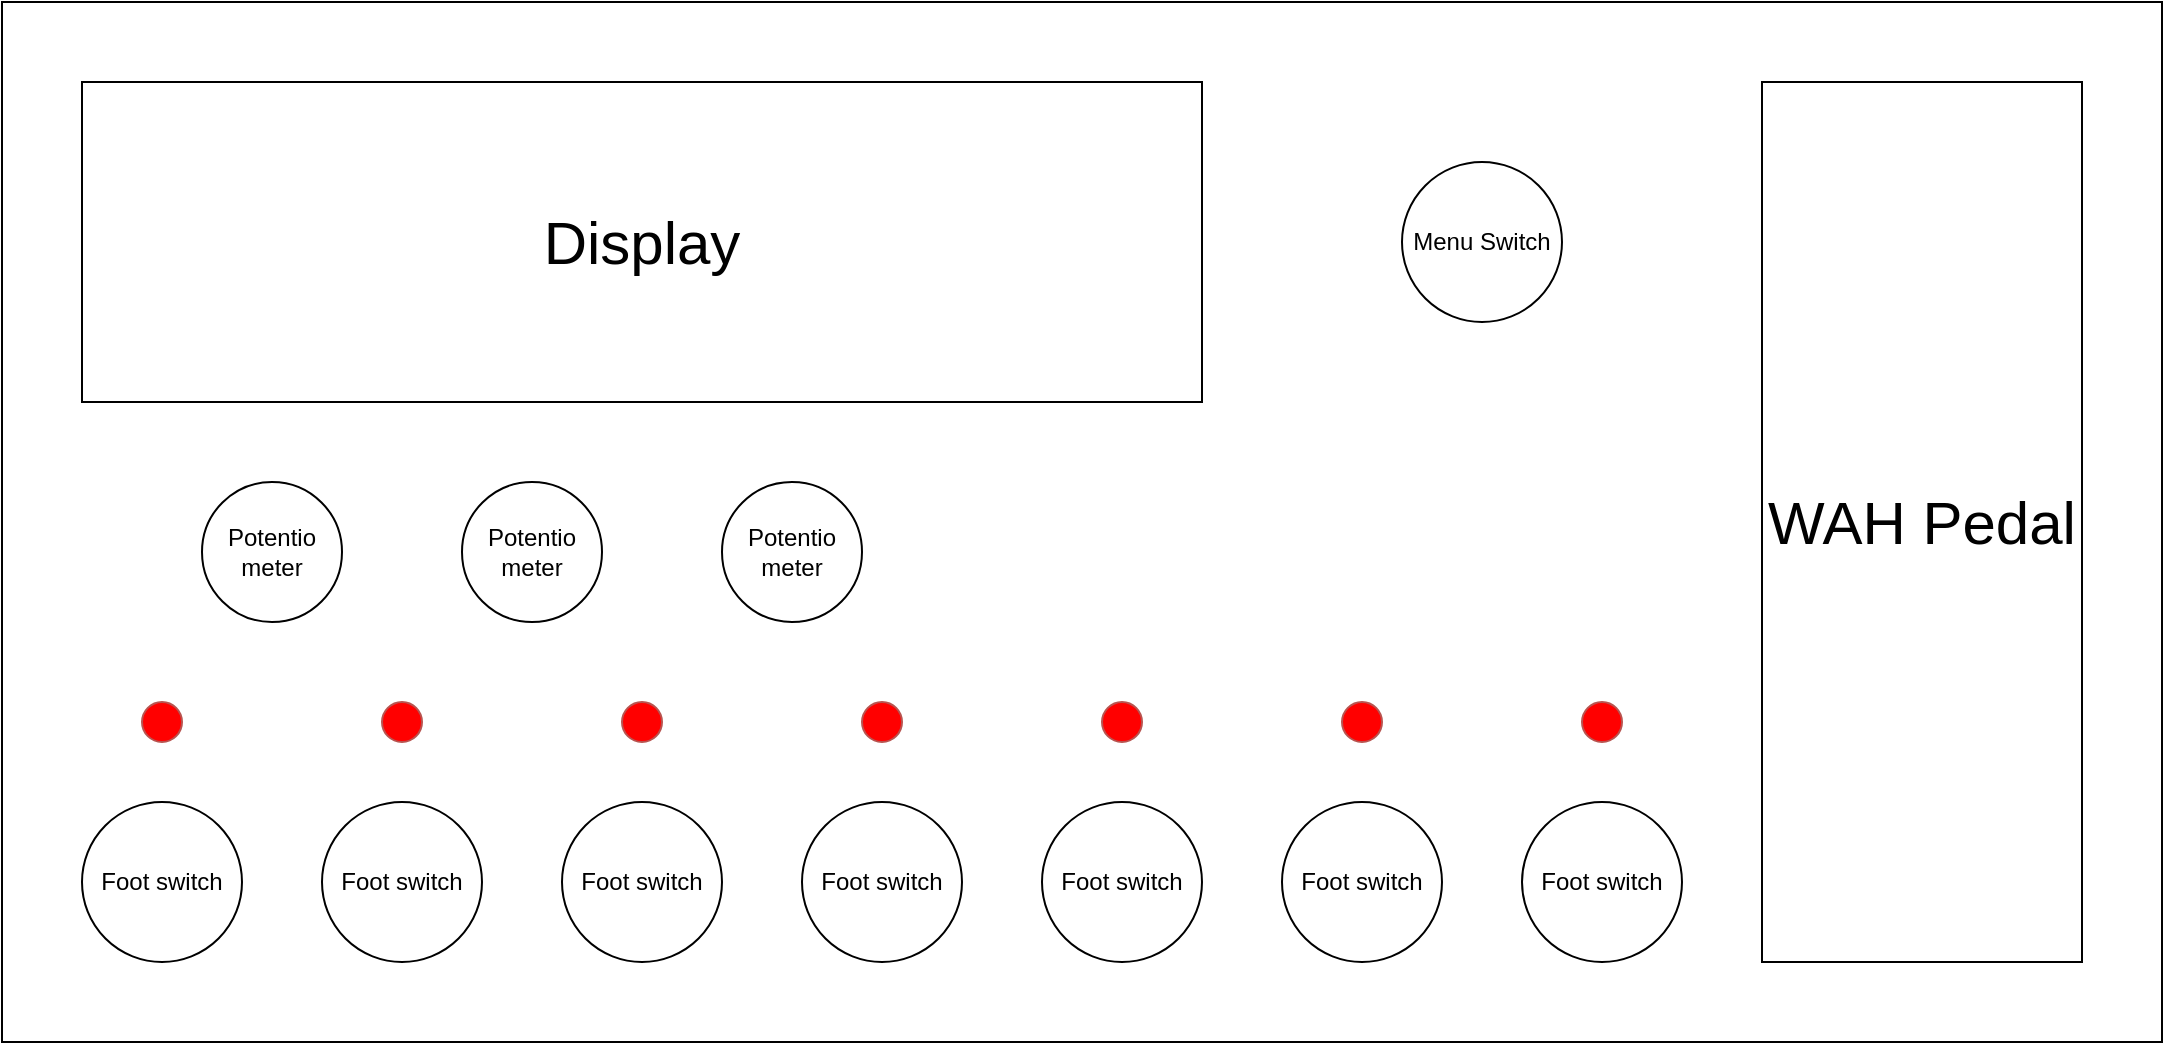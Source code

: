 <mxfile version="26.1.0">
  <diagram name="Page-1" id="ZbPvLmyu4UWi6uR5NwiG">
    <mxGraphModel dx="1235" dy="771" grid="1" gridSize="10" guides="1" tooltips="1" connect="1" arrows="1" fold="1" page="1" pageScale="1" pageWidth="850" pageHeight="1100" math="0" shadow="0">
      <root>
        <mxCell id="0" />
        <mxCell id="1" parent="0" />
        <mxCell id="Ac_v-80KtiURiUKC_sX3-1" value="" style="rounded=0;whiteSpace=wrap;html=1;fillColor=none;" parent="1" vertex="1">
          <mxGeometry x="40" y="40" width="1080" height="520" as="geometry" />
        </mxCell>
        <mxCell id="Ac_v-80KtiURiUKC_sX3-2" value="&lt;font style=&quot;font-size: 30px;&quot;&gt;WAH Pedal&lt;/font&gt;" style="rounded=0;whiteSpace=wrap;html=1;fillColor=none;" parent="1" vertex="1">
          <mxGeometry x="920" y="80" width="160" height="440" as="geometry" />
        </mxCell>
        <mxCell id="Ac_v-80KtiURiUKC_sX3-3" value="Foot switch" style="ellipse;whiteSpace=wrap;html=1;aspect=fixed;fillColor=none;" parent="1" vertex="1">
          <mxGeometry x="80" y="440" width="80" height="80" as="geometry" />
        </mxCell>
        <mxCell id="Ac_v-80KtiURiUKC_sX3-4" value="Foot switch" style="ellipse;whiteSpace=wrap;html=1;aspect=fixed;fillColor=none;" parent="1" vertex="1">
          <mxGeometry x="200" y="440" width="80" height="80" as="geometry" />
        </mxCell>
        <mxCell id="Ac_v-80KtiURiUKC_sX3-5" value="Foot switch" style="ellipse;whiteSpace=wrap;html=1;aspect=fixed;fillColor=none;" parent="1" vertex="1">
          <mxGeometry x="320" y="440" width="80" height="80" as="geometry" />
        </mxCell>
        <mxCell id="Ac_v-80KtiURiUKC_sX3-6" value="Foot switch" style="ellipse;whiteSpace=wrap;html=1;aspect=fixed;fillColor=none;" parent="1" vertex="1">
          <mxGeometry x="440" y="440" width="80" height="80" as="geometry" />
        </mxCell>
        <mxCell id="Ac_v-80KtiURiUKC_sX3-7" value="Foot switch" style="ellipse;whiteSpace=wrap;html=1;aspect=fixed;fillColor=none;" parent="1" vertex="1">
          <mxGeometry x="560" y="440" width="80" height="80" as="geometry" />
        </mxCell>
        <mxCell id="Ac_v-80KtiURiUKC_sX3-8" value="Foot switch" style="ellipse;whiteSpace=wrap;html=1;aspect=fixed;fillColor=none;" parent="1" vertex="1">
          <mxGeometry x="680" y="440" width="80" height="80" as="geometry" />
        </mxCell>
        <mxCell id="Ac_v-80KtiURiUKC_sX3-9" value="Foot switch" style="ellipse;whiteSpace=wrap;html=1;aspect=fixed;fillColor=none;" parent="1" vertex="1">
          <mxGeometry x="800" y="440" width="80" height="80" as="geometry" />
        </mxCell>
        <mxCell id="Ac_v-80KtiURiUKC_sX3-10" value="" style="ellipse;whiteSpace=wrap;html=1;aspect=fixed;fillColor=#FF0000;strokeColor=#b85450;" parent="1" vertex="1">
          <mxGeometry x="110" y="390" width="20" height="20" as="geometry" />
        </mxCell>
        <mxCell id="Ac_v-80KtiURiUKC_sX3-11" value="" style="ellipse;whiteSpace=wrap;html=1;aspect=fixed;fillColor=#FF0000;strokeColor=#b85450;" parent="1" vertex="1">
          <mxGeometry x="230" y="390" width="20" height="20" as="geometry" />
        </mxCell>
        <mxCell id="Ac_v-80KtiURiUKC_sX3-12" value="" style="ellipse;whiteSpace=wrap;html=1;aspect=fixed;fillColor=#FF0000;strokeColor=#b85450;" parent="1" vertex="1">
          <mxGeometry x="350" y="390" width="20" height="20" as="geometry" />
        </mxCell>
        <mxCell id="Ac_v-80KtiURiUKC_sX3-13" value="" style="ellipse;whiteSpace=wrap;html=1;aspect=fixed;fillColor=#FF0000;strokeColor=#b85450;" parent="1" vertex="1">
          <mxGeometry x="470" y="390" width="20" height="20" as="geometry" />
        </mxCell>
        <mxCell id="Ac_v-80KtiURiUKC_sX3-14" value="" style="ellipse;whiteSpace=wrap;html=1;aspect=fixed;fillColor=#FF0000;strokeColor=#b85450;" parent="1" vertex="1">
          <mxGeometry x="590" y="390" width="20" height="20" as="geometry" />
        </mxCell>
        <mxCell id="Ac_v-80KtiURiUKC_sX3-15" value="" style="ellipse;whiteSpace=wrap;html=1;aspect=fixed;fillColor=#FF0000;strokeColor=#b85450;" parent="1" vertex="1">
          <mxGeometry x="710" y="390" width="20" height="20" as="geometry" />
        </mxCell>
        <mxCell id="Ac_v-80KtiURiUKC_sX3-16" value="" style="ellipse;whiteSpace=wrap;html=1;aspect=fixed;fillColor=#FF0000;strokeColor=#b85450;" parent="1" vertex="1">
          <mxGeometry x="830" y="390" width="20" height="20" as="geometry" />
        </mxCell>
        <mxCell id="Ac_v-80KtiURiUKC_sX3-17" value="Potentio meter" style="ellipse;whiteSpace=wrap;html=1;aspect=fixed;fillColor=none;" parent="1" vertex="1">
          <mxGeometry x="140" y="280" width="70" height="70" as="geometry" />
        </mxCell>
        <mxCell id="Ac_v-80KtiURiUKC_sX3-18" value="&lt;font style=&quot;font-size: 30px;&quot;&gt;Display&lt;/font&gt;" style="rounded=0;whiteSpace=wrap;html=1;fillColor=none;" parent="1" vertex="1">
          <mxGeometry x="80" y="80" width="560" height="160" as="geometry" />
        </mxCell>
        <mxCell id="Ac_v-80KtiURiUKC_sX3-19" value="Potentio meter" style="ellipse;whiteSpace=wrap;html=1;aspect=fixed;fillColor=none;" parent="1" vertex="1">
          <mxGeometry x="270" y="280" width="70" height="70" as="geometry" />
        </mxCell>
        <mxCell id="Ac_v-80KtiURiUKC_sX3-20" value="Potentio meter" style="ellipse;whiteSpace=wrap;html=1;aspect=fixed;fillColor=none;" parent="1" vertex="1">
          <mxGeometry x="400" y="280" width="70" height="70" as="geometry" />
        </mxCell>
        <mxCell id="Ac_v-80KtiURiUKC_sX3-21" value="Menu Switch" style="ellipse;whiteSpace=wrap;html=1;aspect=fixed;fillColor=none;" parent="1" vertex="1">
          <mxGeometry x="740" y="120" width="80" height="80" as="geometry" />
        </mxCell>
      </root>
    </mxGraphModel>
  </diagram>
</mxfile>
